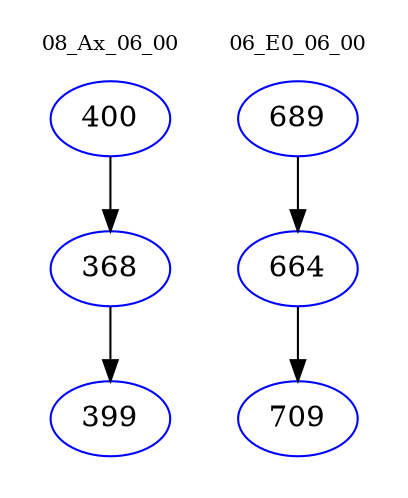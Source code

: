 digraph{
subgraph cluster_0 {
color = white
label = "08_Ax_06_00";
fontsize=10;
T0_400 [label="400", color="blue"]
T0_400 -> T0_368 [color="black"]
T0_368 [label="368", color="blue"]
T0_368 -> T0_399 [color="black"]
T0_399 [label="399", color="blue"]
}
subgraph cluster_1 {
color = white
label = "06_E0_06_00";
fontsize=10;
T1_689 [label="689", color="blue"]
T1_689 -> T1_664 [color="black"]
T1_664 [label="664", color="blue"]
T1_664 -> T1_709 [color="black"]
T1_709 [label="709", color="blue"]
}
}

